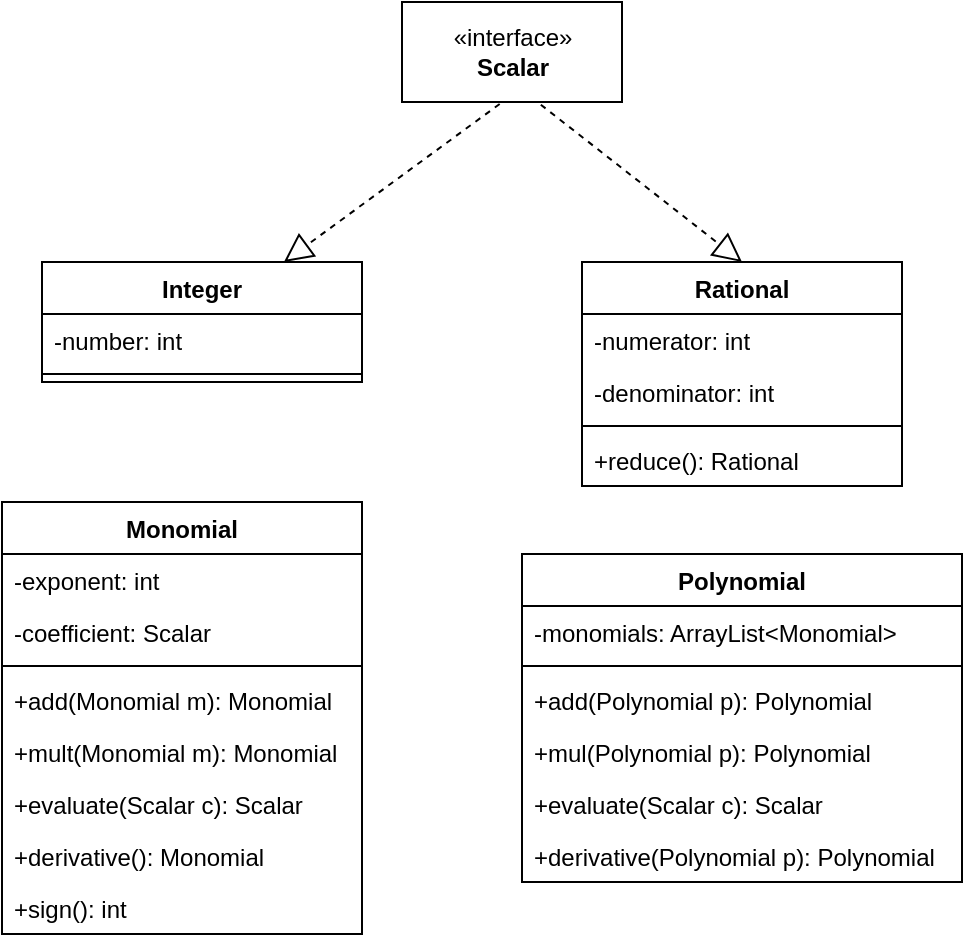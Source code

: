 <mxfile version="14.6.6" type="device"><diagram id="yZ1mCJaNr6NEFs14bjPe" name="Page-1"><mxGraphModel dx="1896" dy="537" grid="1" gridSize="10" guides="1" tooltips="1" connect="1" arrows="1" fold="1" page="1" pageScale="1" pageWidth="827" pageHeight="1169" math="0" shadow="0"><root><mxCell id="0"/><mxCell id="1" parent="0"/><mxCell id="TDD4NXY78ysdqTbJ0Yzh-3" value="«interface»&lt;br&gt;&lt;b&gt;Scalar&lt;/b&gt;" style="html=1;" vertex="1" parent="1"><mxGeometry x="110" y="60" width="110" height="50" as="geometry"/></mxCell><mxCell id="TDD4NXY78ysdqTbJ0Yzh-4" value="Rational" style="swimlane;fontStyle=1;align=center;verticalAlign=top;childLayout=stackLayout;horizontal=1;startSize=26;horizontalStack=0;resizeParent=1;resizeParentMax=0;resizeLast=0;collapsible=1;marginBottom=0;" vertex="1" parent="1"><mxGeometry x="200" y="190" width="160" height="112" as="geometry"/></mxCell><mxCell id="TDD4NXY78ysdqTbJ0Yzh-5" value="-numerator: int" style="text;strokeColor=none;fillColor=none;align=left;verticalAlign=top;spacingLeft=4;spacingRight=4;overflow=hidden;rotatable=0;points=[[0,0.5],[1,0.5]];portConstraint=eastwest;" vertex="1" parent="TDD4NXY78ysdqTbJ0Yzh-4"><mxGeometry y="26" width="160" height="26" as="geometry"/></mxCell><mxCell id="TDD4NXY78ysdqTbJ0Yzh-18" value="-denominator: int" style="text;strokeColor=none;fillColor=none;align=left;verticalAlign=top;spacingLeft=4;spacingRight=4;overflow=hidden;rotatable=0;points=[[0,0.5],[1,0.5]];portConstraint=eastwest;" vertex="1" parent="TDD4NXY78ysdqTbJ0Yzh-4"><mxGeometry y="52" width="160" height="26" as="geometry"/></mxCell><mxCell id="TDD4NXY78ysdqTbJ0Yzh-6" value="" style="line;strokeWidth=1;fillColor=none;align=left;verticalAlign=middle;spacingTop=-1;spacingLeft=3;spacingRight=3;rotatable=0;labelPosition=right;points=[];portConstraint=eastwest;" vertex="1" parent="TDD4NXY78ysdqTbJ0Yzh-4"><mxGeometry y="78" width="160" height="8" as="geometry"/></mxCell><mxCell id="TDD4NXY78ysdqTbJ0Yzh-19" value="+reduce(): Rational" style="text;strokeColor=none;fillColor=none;align=left;verticalAlign=top;spacingLeft=4;spacingRight=4;overflow=hidden;rotatable=0;points=[[0,0.5],[1,0.5]];portConstraint=eastwest;" vertex="1" parent="TDD4NXY78ysdqTbJ0Yzh-4"><mxGeometry y="86" width="160" height="26" as="geometry"/></mxCell><mxCell id="TDD4NXY78ysdqTbJ0Yzh-8" value="Integer" style="swimlane;fontStyle=1;align=center;verticalAlign=top;childLayout=stackLayout;horizontal=1;startSize=26;horizontalStack=0;resizeParent=1;resizeParentMax=0;resizeLast=0;collapsible=1;marginBottom=0;" vertex="1" parent="1"><mxGeometry x="-70" y="190" width="160" height="60" as="geometry"/></mxCell><mxCell id="TDD4NXY78ysdqTbJ0Yzh-9" value="-number: int" style="text;strokeColor=none;fillColor=none;align=left;verticalAlign=top;spacingLeft=4;spacingRight=4;overflow=hidden;rotatable=0;points=[[0,0.5],[1,0.5]];portConstraint=eastwest;" vertex="1" parent="TDD4NXY78ysdqTbJ0Yzh-8"><mxGeometry y="26" width="160" height="26" as="geometry"/></mxCell><mxCell id="TDD4NXY78ysdqTbJ0Yzh-10" value="" style="line;strokeWidth=1;fillColor=none;align=left;verticalAlign=middle;spacingTop=-1;spacingLeft=3;spacingRight=3;rotatable=0;labelPosition=right;points=[];portConstraint=eastwest;" vertex="1" parent="TDD4NXY78ysdqTbJ0Yzh-8"><mxGeometry y="52" width="160" height="8" as="geometry"/></mxCell><mxCell id="TDD4NXY78ysdqTbJ0Yzh-12" value="Monomial" style="swimlane;fontStyle=1;align=center;verticalAlign=top;childLayout=stackLayout;horizontal=1;startSize=26;horizontalStack=0;resizeParent=1;resizeParentMax=0;resizeLast=0;collapsible=1;marginBottom=0;" vertex="1" parent="1"><mxGeometry x="-90" y="310" width="180" height="216" as="geometry"/></mxCell><mxCell id="TDD4NXY78ysdqTbJ0Yzh-13" value="-exponent: int" style="text;strokeColor=none;fillColor=none;align=left;verticalAlign=top;spacingLeft=4;spacingRight=4;overflow=hidden;rotatable=0;points=[[0,0.5],[1,0.5]];portConstraint=eastwest;" vertex="1" parent="TDD4NXY78ysdqTbJ0Yzh-12"><mxGeometry y="26" width="180" height="26" as="geometry"/></mxCell><mxCell id="TDD4NXY78ysdqTbJ0Yzh-20" value="-coefficient: Scalar" style="text;strokeColor=none;fillColor=none;align=left;verticalAlign=top;spacingLeft=4;spacingRight=4;overflow=hidden;rotatable=0;points=[[0,0.5],[1,0.5]];portConstraint=eastwest;" vertex="1" parent="TDD4NXY78ysdqTbJ0Yzh-12"><mxGeometry y="52" width="180" height="26" as="geometry"/></mxCell><mxCell id="TDD4NXY78ysdqTbJ0Yzh-14" value="" style="line;strokeWidth=1;fillColor=none;align=left;verticalAlign=middle;spacingTop=-1;spacingLeft=3;spacingRight=3;rotatable=0;labelPosition=right;points=[];portConstraint=eastwest;" vertex="1" parent="TDD4NXY78ysdqTbJ0Yzh-12"><mxGeometry y="78" width="180" height="8" as="geometry"/></mxCell><mxCell id="TDD4NXY78ysdqTbJ0Yzh-15" value="+add(Monomial m): Monomial" style="text;strokeColor=none;fillColor=none;align=left;verticalAlign=top;spacingLeft=4;spacingRight=4;overflow=hidden;rotatable=0;points=[[0,0.5],[1,0.5]];portConstraint=eastwest;" vertex="1" parent="TDD4NXY78ysdqTbJ0Yzh-12"><mxGeometry y="86" width="180" height="26" as="geometry"/></mxCell><mxCell id="TDD4NXY78ysdqTbJ0Yzh-21" value="+mult(Monomial m): Monomial" style="text;strokeColor=none;fillColor=none;align=left;verticalAlign=top;spacingLeft=4;spacingRight=4;overflow=hidden;rotatable=0;points=[[0,0.5],[1,0.5]];portConstraint=eastwest;" vertex="1" parent="TDD4NXY78ysdqTbJ0Yzh-12"><mxGeometry y="112" width="180" height="26" as="geometry"/></mxCell><mxCell id="TDD4NXY78ysdqTbJ0Yzh-23" value="+evaluate(Scalar c): Scalar" style="text;strokeColor=none;fillColor=none;align=left;verticalAlign=top;spacingLeft=4;spacingRight=4;overflow=hidden;rotatable=0;points=[[0,0.5],[1,0.5]];portConstraint=eastwest;" vertex="1" parent="TDD4NXY78ysdqTbJ0Yzh-12"><mxGeometry y="138" width="180" height="26" as="geometry"/></mxCell><mxCell id="TDD4NXY78ysdqTbJ0Yzh-22" value="+derivative(): Monomial" style="text;strokeColor=none;fillColor=none;align=left;verticalAlign=top;spacingLeft=4;spacingRight=4;overflow=hidden;rotatable=0;points=[[0,0.5],[1,0.5]];portConstraint=eastwest;" vertex="1" parent="TDD4NXY78ysdqTbJ0Yzh-12"><mxGeometry y="164" width="180" height="26" as="geometry"/></mxCell><mxCell id="TDD4NXY78ysdqTbJ0Yzh-24" value="+sign(): int" style="text;strokeColor=none;fillColor=none;align=left;verticalAlign=top;spacingLeft=4;spacingRight=4;overflow=hidden;rotatable=0;points=[[0,0.5],[1,0.5]];portConstraint=eastwest;" vertex="1" parent="TDD4NXY78ysdqTbJ0Yzh-12"><mxGeometry y="190" width="180" height="26" as="geometry"/></mxCell><mxCell id="TDD4NXY78ysdqTbJ0Yzh-16" value="" style="endArrow=block;dashed=1;endFill=0;endSize=12;html=1;exitX=0.444;exitY=1.02;exitDx=0;exitDy=0;exitPerimeter=0;" edge="1" parent="1" source="TDD4NXY78ysdqTbJ0Yzh-3" target="TDD4NXY78ysdqTbJ0Yzh-8"><mxGeometry width="160" relative="1" as="geometry"><mxPoint x="160" y="140" as="sourcePoint"/><mxPoint x="320" y="140" as="targetPoint"/></mxGeometry></mxCell><mxCell id="TDD4NXY78ysdqTbJ0Yzh-17" value="" style="endArrow=block;dashed=1;endFill=0;endSize=12;html=1;exitX=0.631;exitY=1.027;exitDx=0;exitDy=0;exitPerimeter=0;entryX=0.5;entryY=0;entryDx=0;entryDy=0;" edge="1" parent="1" source="TDD4NXY78ysdqTbJ0Yzh-3" target="TDD4NXY78ysdqTbJ0Yzh-4"><mxGeometry width="160" relative="1" as="geometry"><mxPoint x="280.0" y="111" as="sourcePoint"/><mxPoint x="284.153" y="200" as="targetPoint"/></mxGeometry></mxCell><mxCell id="TDD4NXY78ysdqTbJ0Yzh-26" value="Polynomial" style="swimlane;fontStyle=1;align=center;verticalAlign=top;childLayout=stackLayout;horizontal=1;startSize=26;horizontalStack=0;resizeParent=1;resizeParentMax=0;resizeLast=0;collapsible=1;marginBottom=0;" vertex="1" parent="1"><mxGeometry x="170" y="336" width="220" height="164" as="geometry"/></mxCell><mxCell id="TDD4NXY78ysdqTbJ0Yzh-27" value="-monomials: ArrayList&lt;Monomial&gt;" style="text;strokeColor=none;fillColor=none;align=left;verticalAlign=top;spacingLeft=4;spacingRight=4;overflow=hidden;rotatable=0;points=[[0,0.5],[1,0.5]];portConstraint=eastwest;" vertex="1" parent="TDD4NXY78ysdqTbJ0Yzh-26"><mxGeometry y="26" width="220" height="26" as="geometry"/></mxCell><mxCell id="TDD4NXY78ysdqTbJ0Yzh-28" value="" style="line;strokeWidth=1;fillColor=none;align=left;verticalAlign=middle;spacingTop=-1;spacingLeft=3;spacingRight=3;rotatable=0;labelPosition=right;points=[];portConstraint=eastwest;" vertex="1" parent="TDD4NXY78ysdqTbJ0Yzh-26"><mxGeometry y="52" width="220" height="8" as="geometry"/></mxCell><mxCell id="TDD4NXY78ysdqTbJ0Yzh-29" value="+add(Polynomial p): Polynomial" style="text;strokeColor=none;fillColor=none;align=left;verticalAlign=top;spacingLeft=4;spacingRight=4;overflow=hidden;rotatable=0;points=[[0,0.5],[1,0.5]];portConstraint=eastwest;" vertex="1" parent="TDD4NXY78ysdqTbJ0Yzh-26"><mxGeometry y="60" width="220" height="26" as="geometry"/></mxCell><mxCell id="TDD4NXY78ysdqTbJ0Yzh-30" value="+mul(Polynomial p): Polynomial" style="text;strokeColor=none;fillColor=none;align=left;verticalAlign=top;spacingLeft=4;spacingRight=4;overflow=hidden;rotatable=0;points=[[0,0.5],[1,0.5]];portConstraint=eastwest;" vertex="1" parent="TDD4NXY78ysdqTbJ0Yzh-26"><mxGeometry y="86" width="220" height="26" as="geometry"/></mxCell><mxCell id="TDD4NXY78ysdqTbJ0Yzh-31" value="+evaluate(Scalar c): Scalar" style="text;strokeColor=none;fillColor=none;align=left;verticalAlign=top;spacingLeft=4;spacingRight=4;overflow=hidden;rotatable=0;points=[[0,0.5],[1,0.5]];portConstraint=eastwest;" vertex="1" parent="TDD4NXY78ysdqTbJ0Yzh-26"><mxGeometry y="112" width="220" height="26" as="geometry"/></mxCell><mxCell id="TDD4NXY78ysdqTbJ0Yzh-33" value="+derivative(Polynomial p): Polynomial" style="text;strokeColor=none;fillColor=none;align=left;verticalAlign=top;spacingLeft=4;spacingRight=4;overflow=hidden;rotatable=0;points=[[0,0.5],[1,0.5]];portConstraint=eastwest;" vertex="1" parent="TDD4NXY78ysdqTbJ0Yzh-26"><mxGeometry y="138" width="220" height="26" as="geometry"/></mxCell></root></mxGraphModel></diagram></mxfile>
